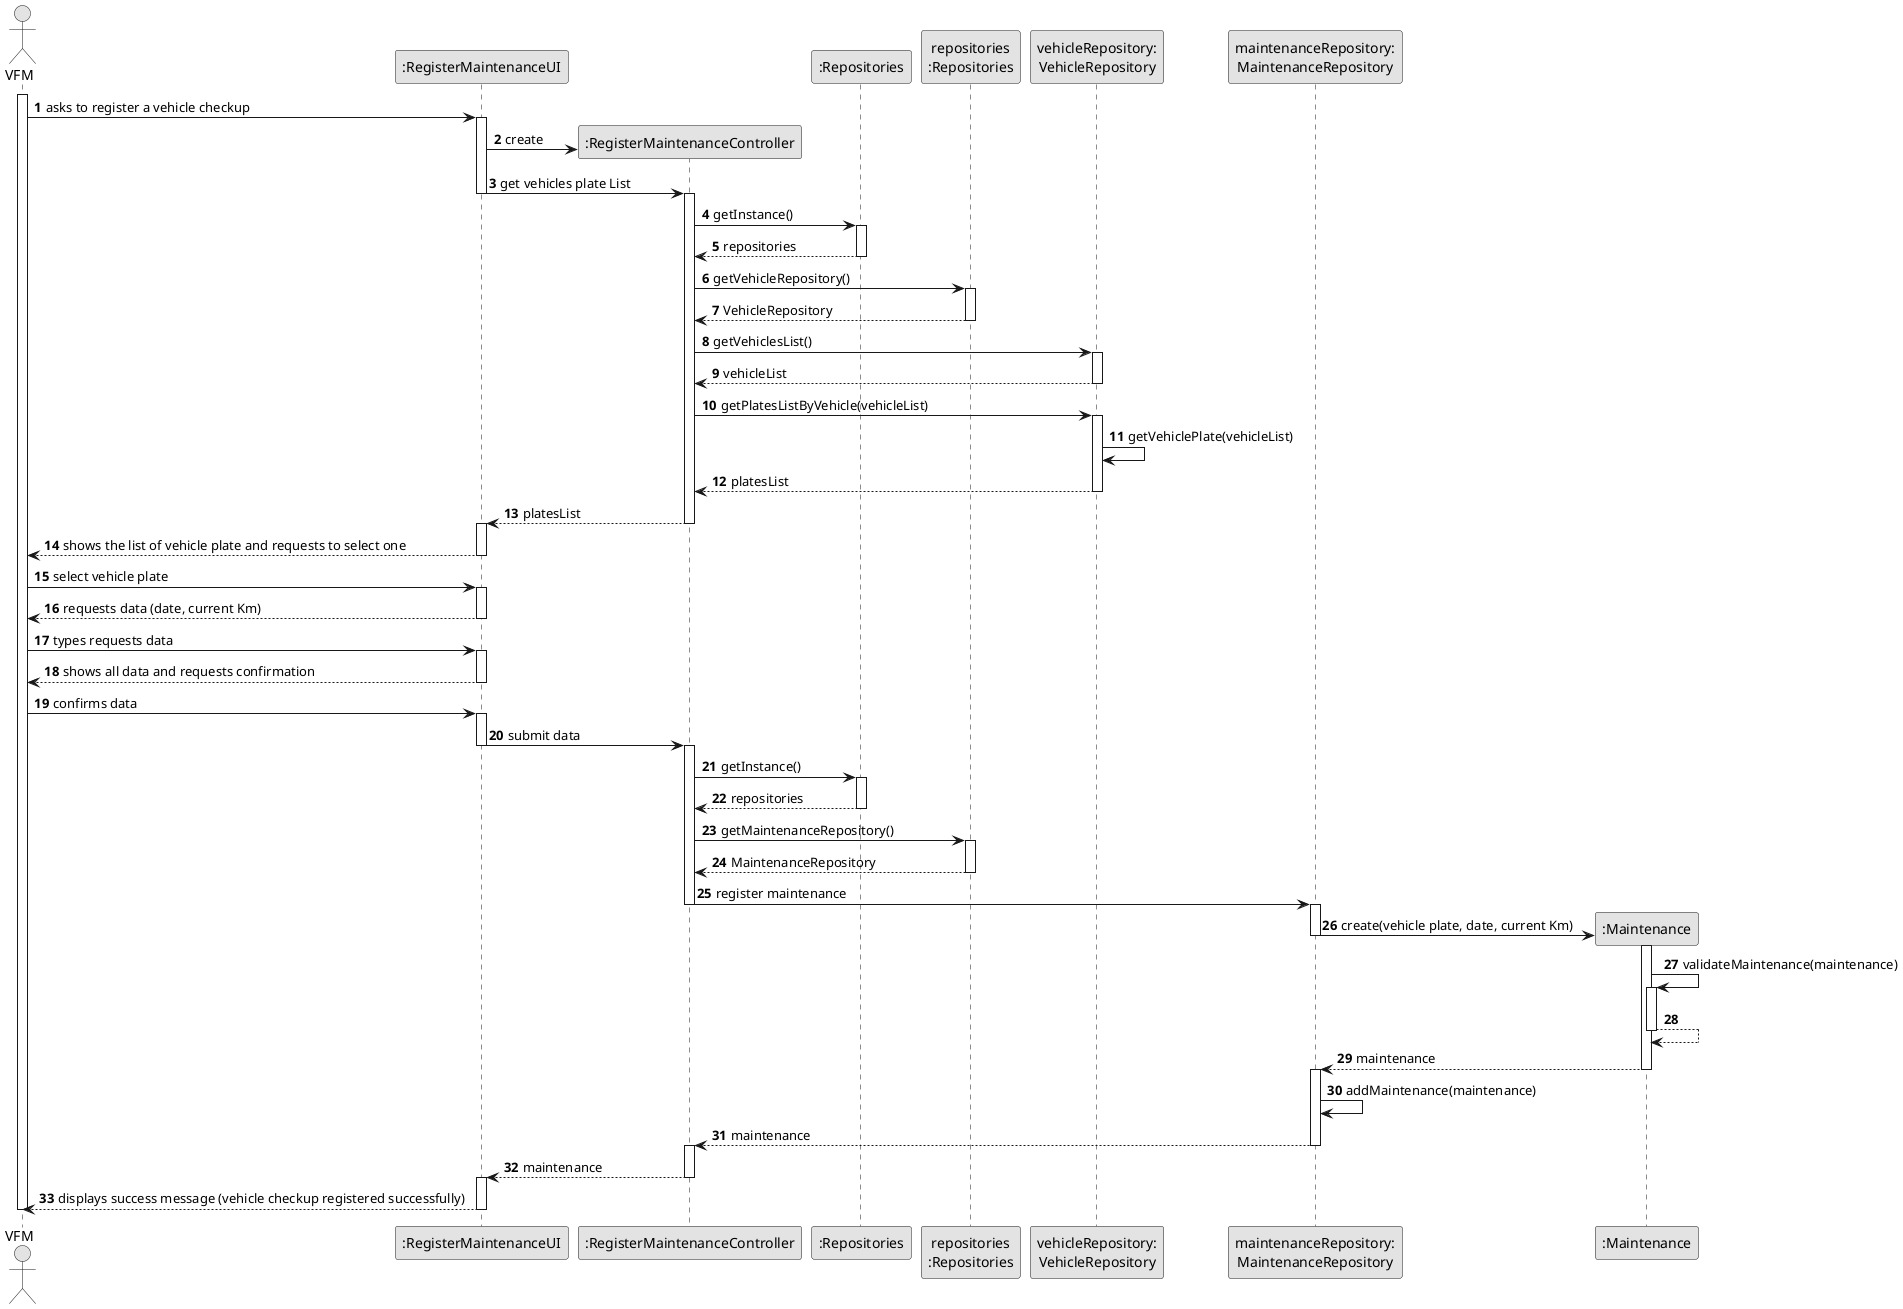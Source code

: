 @startuml
skinparam monochrome true
skinparam packageStyle rectangle
skinparam shadowing false

autonumber

'hide footbox
actor "VFM" as VFM
participant ":RegisterMaintenanceUI" as UI
participant ":RegisterMaintenanceController" as CTRL
participant ":Repositories" as RepositorySingleton
participant "repositories\n:Repositories" as PLAT
participant "vehicleRepository:\nVehicleRepository" as VehicleRepository
participant "maintenanceRepository:\nMaintenanceRepository" as MaintenanceRepository
participant ":Maintenance" as Maintenance

activate VFM

    VFM -> UI : asks to register a vehicle checkup
    activate UI

        UI -> CTRL** : create



        UI -> CTRL : get vehicles plate List
        deactivate UI
        activate CTRL

            CTRL -> RepositorySingleton : getInstance()
            activate RepositorySingleton

                RepositorySingleton --> CTRL: repositories
            deactivate RepositorySingleton

            CTRL -> PLAT : getVehicleRepository()
            activate PLAT

                PLAT --> CTRL: VehicleRepository
            deactivate PLAT

            CTRL -> VehicleRepository : getVehiclesList()
            activate VehicleRepository

                VehicleRepository --> CTRL : vehicleList
            deactivate VehicleRepository

            CTRL -> VehicleRepository : getPlatesListByVehicle(vehicleList)
            activate VehicleRepository

            VehicleRepository -> VehicleRepository: getVehiclePlate(vehicleList)

            VehicleRepository --> CTRL: platesList
            deactivate VehicleRepository


            CTRL --> UI : platesList
            deactivate CTRL
            activate UI

            UI --> VFM : shows the list of vehicle plate and requests to select one
            deactivate UI

            VFM -> UI : select vehicle plate
            activate UI


            UI --> VFM : requests data (date, current Km)
            deactivate UI

            VFM -> UI : types requests data
            activate UI

            UI --> VFM : shows all data and requests confirmation
            deactivate UI

            VFM -> UI : confirms data
            activate UI


            UI -> CTRL : submit data
            deactivate UI
            activate CTRL

            CTRL -> RepositorySingleton: getInstance()
            activate RepositorySingleton

            RepositorySingleton --> CTRL:repositories
            deactivate RepositorySingleton

            CTRL -> PLAT : getMaintenanceRepository()
            activate PLAT

            PLAT --> CTRL : MaintenanceRepository
            deactivate PLAT

            CTRL -> MaintenanceRepository : register maintenance
                        deactivate CTRL
            activate MaintenanceRepository

            MaintenanceRepository -> Maintenance** : create(vehicle plate, date, current Km)
            deactivate MaintenanceRepository
            activate Maintenance


                Maintenance -> Maintenance : validateMaintenance(maintenance)
                activate Maintenance
                Maintenance --> Maintenance
                deactivate Maintenance


                Maintenance --> MaintenanceRepository : maintenance
               deactivate Maintenance

               activate MaintenanceRepository

                MaintenanceRepository -> MaintenanceRepository: addMaintenance(maintenance)

               MaintenanceRepository --> CTRL : maintenance
               deactivate MaintenanceRepository
                              activate CTRL

               CTRL --> UI : maintenance
               deactivate CTRL
               activate UI

               UI --> VFM : displays success message (vehicle checkup registered successfully)
               deactivate UI

               deactivate VFM


@enduml